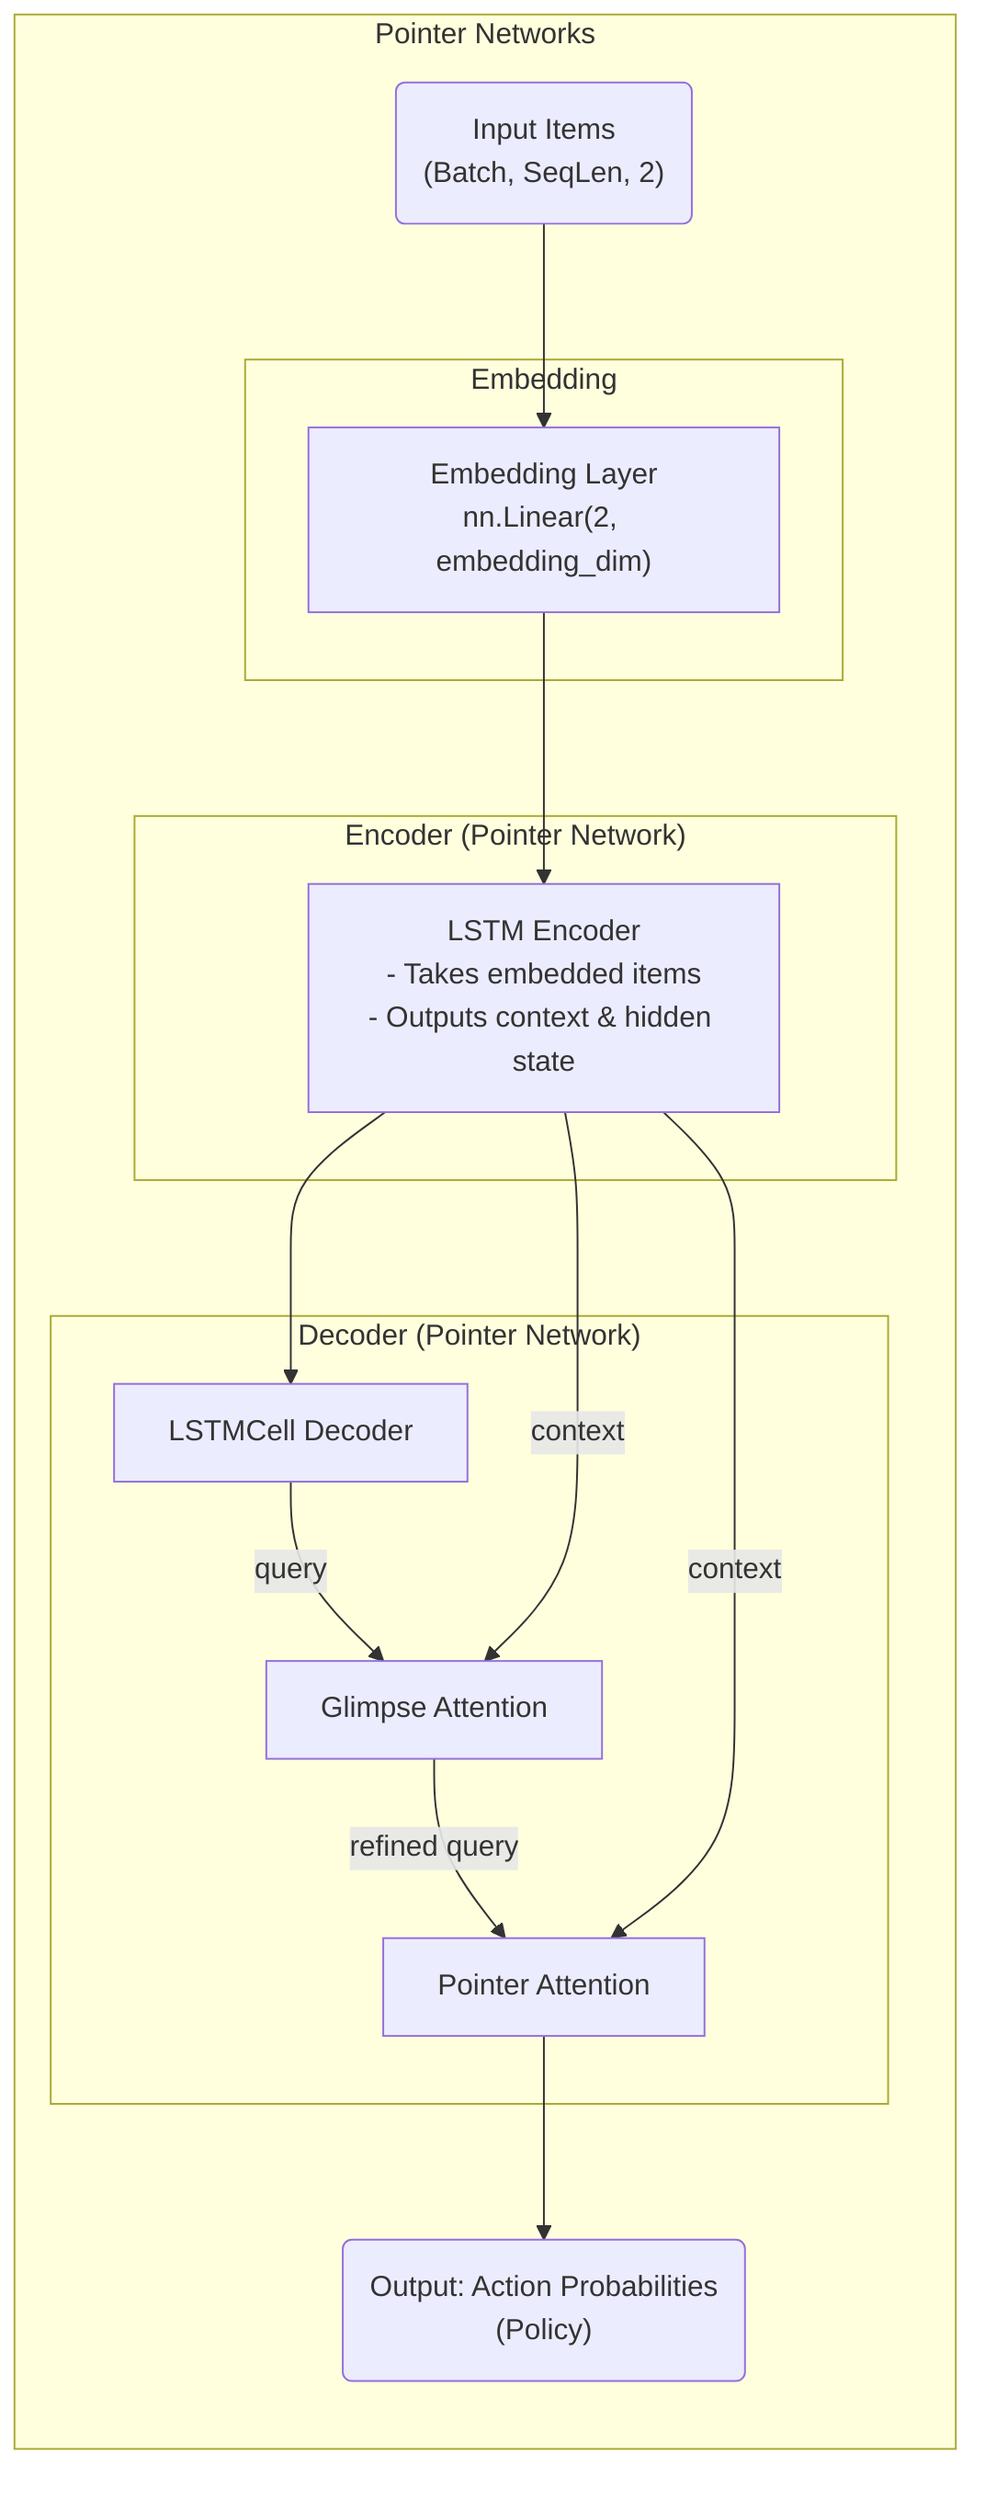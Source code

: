 graph TD
    subgraph "Pointer Networks"
        direction TB
        
        A_Input("Input Items<br/>(Batch, SeqLen, 2)");
        
        subgraph "Embedding"
            B["Embedding Layer<br/>nn.Linear(2, embedding_dim)"];
        end
        
        subgraph "Encoder (Pointer Network)"
            C["LSTM Encoder<br/>- Takes embedded items<br/>- Outputs context & hidden state"];
        end
        
        subgraph "Decoder (Pointer Network)"
            D[LSTMCell Decoder];
            E[Glimpse Attention];
            F[Pointer Attention];
            D -- query --> E;
            C -- context --> E;
            E -- refined query --> F;
            C -- context --> F;
        end
        
        G_Output("Output: Action Probabilities<br/>(Policy)");
        
        A_Input --> B;
        B --> C;
        C --> D;
        F --> G_Output;
        
        %% subgraph "Value Estimation"
        %%     H[No Critic Network<br/>Baseline is calculated via<br/>Exponential Moving Average of rewards in rl_solver.py];
        %% end
    end

    %% style H fill:#f9f,stroke:#333,stroke-width:2px